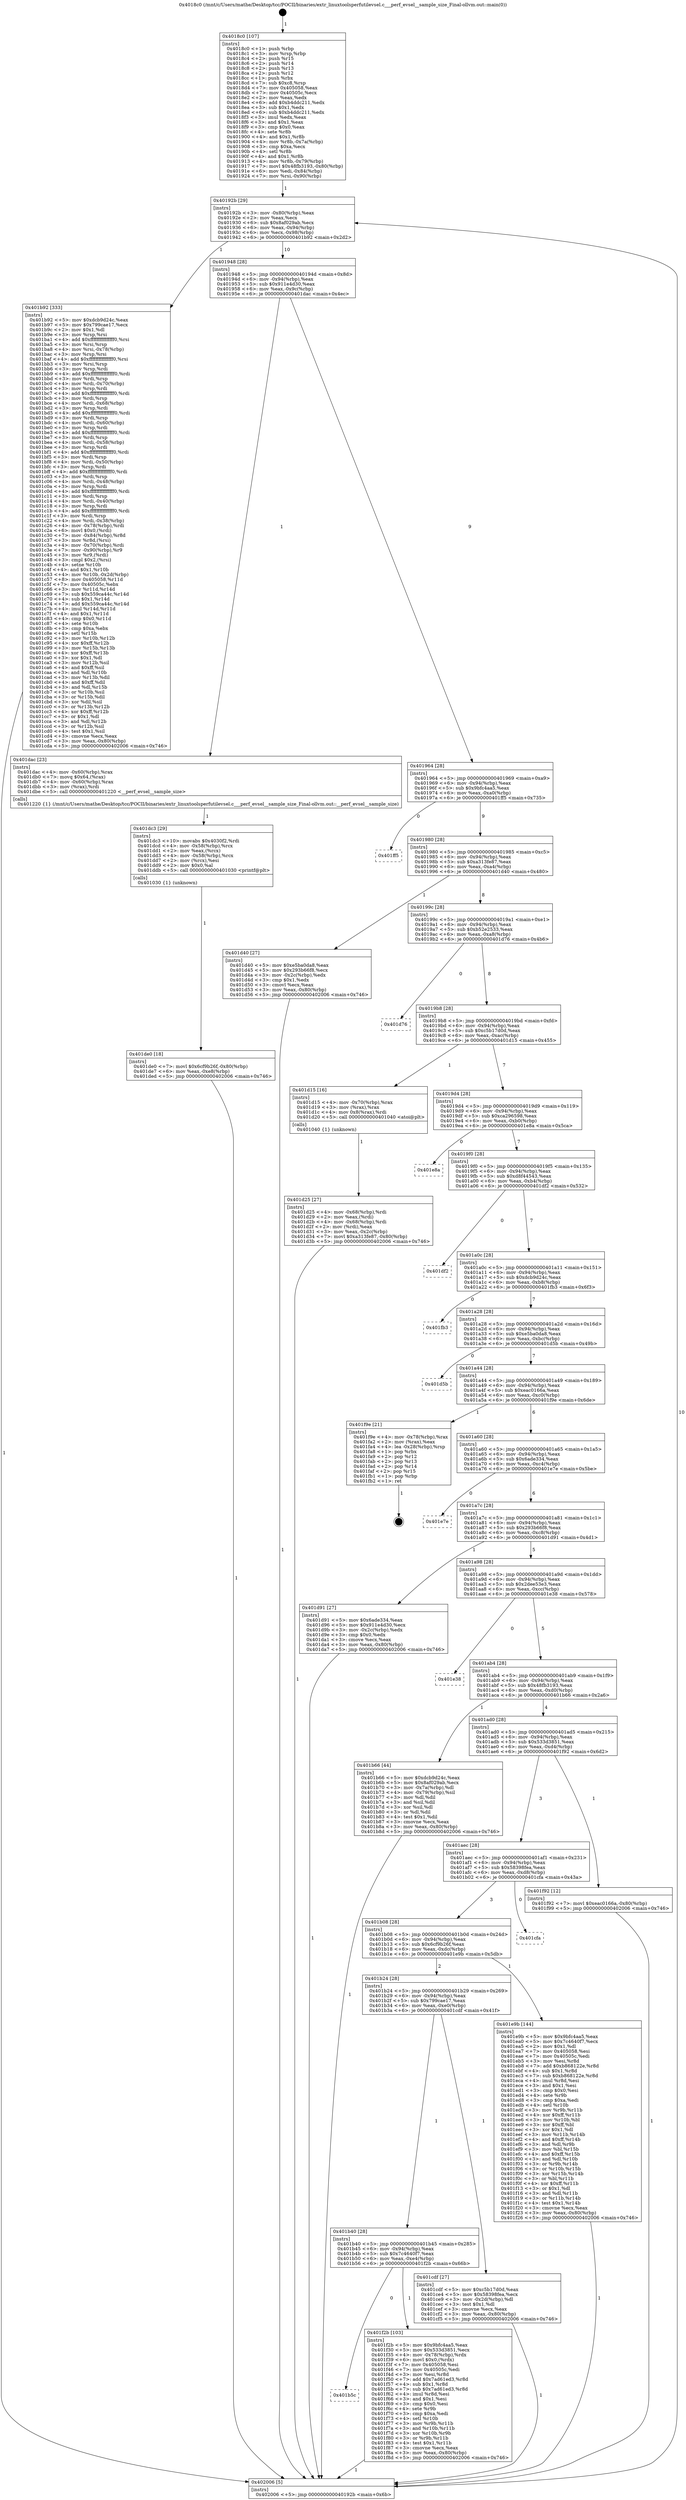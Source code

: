 digraph "0x4018c0" {
  label = "0x4018c0 (/mnt/c/Users/mathe/Desktop/tcc/POCII/binaries/extr_linuxtoolsperfutilevsel.c___perf_evsel__sample_size_Final-ollvm.out::main(0))"
  labelloc = "t"
  node[shape=record]

  Entry [label="",width=0.3,height=0.3,shape=circle,fillcolor=black,style=filled]
  "0x40192b" [label="{
     0x40192b [29]\l
     | [instrs]\l
     &nbsp;&nbsp;0x40192b \<+3\>: mov -0x80(%rbp),%eax\l
     &nbsp;&nbsp;0x40192e \<+2\>: mov %eax,%ecx\l
     &nbsp;&nbsp;0x401930 \<+6\>: sub $0x8af029ab,%ecx\l
     &nbsp;&nbsp;0x401936 \<+6\>: mov %eax,-0x94(%rbp)\l
     &nbsp;&nbsp;0x40193c \<+6\>: mov %ecx,-0x98(%rbp)\l
     &nbsp;&nbsp;0x401942 \<+6\>: je 0000000000401b92 \<main+0x2d2\>\l
  }"]
  "0x401b92" [label="{
     0x401b92 [333]\l
     | [instrs]\l
     &nbsp;&nbsp;0x401b92 \<+5\>: mov $0xdcb9d24c,%eax\l
     &nbsp;&nbsp;0x401b97 \<+5\>: mov $0x799cae17,%ecx\l
     &nbsp;&nbsp;0x401b9c \<+2\>: mov $0x1,%dl\l
     &nbsp;&nbsp;0x401b9e \<+3\>: mov %rsp,%rsi\l
     &nbsp;&nbsp;0x401ba1 \<+4\>: add $0xfffffffffffffff0,%rsi\l
     &nbsp;&nbsp;0x401ba5 \<+3\>: mov %rsi,%rsp\l
     &nbsp;&nbsp;0x401ba8 \<+4\>: mov %rsi,-0x78(%rbp)\l
     &nbsp;&nbsp;0x401bac \<+3\>: mov %rsp,%rsi\l
     &nbsp;&nbsp;0x401baf \<+4\>: add $0xfffffffffffffff0,%rsi\l
     &nbsp;&nbsp;0x401bb3 \<+3\>: mov %rsi,%rsp\l
     &nbsp;&nbsp;0x401bb6 \<+3\>: mov %rsp,%rdi\l
     &nbsp;&nbsp;0x401bb9 \<+4\>: add $0xfffffffffffffff0,%rdi\l
     &nbsp;&nbsp;0x401bbd \<+3\>: mov %rdi,%rsp\l
     &nbsp;&nbsp;0x401bc0 \<+4\>: mov %rdi,-0x70(%rbp)\l
     &nbsp;&nbsp;0x401bc4 \<+3\>: mov %rsp,%rdi\l
     &nbsp;&nbsp;0x401bc7 \<+4\>: add $0xfffffffffffffff0,%rdi\l
     &nbsp;&nbsp;0x401bcb \<+3\>: mov %rdi,%rsp\l
     &nbsp;&nbsp;0x401bce \<+4\>: mov %rdi,-0x68(%rbp)\l
     &nbsp;&nbsp;0x401bd2 \<+3\>: mov %rsp,%rdi\l
     &nbsp;&nbsp;0x401bd5 \<+4\>: add $0xfffffffffffffff0,%rdi\l
     &nbsp;&nbsp;0x401bd9 \<+3\>: mov %rdi,%rsp\l
     &nbsp;&nbsp;0x401bdc \<+4\>: mov %rdi,-0x60(%rbp)\l
     &nbsp;&nbsp;0x401be0 \<+3\>: mov %rsp,%rdi\l
     &nbsp;&nbsp;0x401be3 \<+4\>: add $0xfffffffffffffff0,%rdi\l
     &nbsp;&nbsp;0x401be7 \<+3\>: mov %rdi,%rsp\l
     &nbsp;&nbsp;0x401bea \<+4\>: mov %rdi,-0x58(%rbp)\l
     &nbsp;&nbsp;0x401bee \<+3\>: mov %rsp,%rdi\l
     &nbsp;&nbsp;0x401bf1 \<+4\>: add $0xfffffffffffffff0,%rdi\l
     &nbsp;&nbsp;0x401bf5 \<+3\>: mov %rdi,%rsp\l
     &nbsp;&nbsp;0x401bf8 \<+4\>: mov %rdi,-0x50(%rbp)\l
     &nbsp;&nbsp;0x401bfc \<+3\>: mov %rsp,%rdi\l
     &nbsp;&nbsp;0x401bff \<+4\>: add $0xfffffffffffffff0,%rdi\l
     &nbsp;&nbsp;0x401c03 \<+3\>: mov %rdi,%rsp\l
     &nbsp;&nbsp;0x401c06 \<+4\>: mov %rdi,-0x48(%rbp)\l
     &nbsp;&nbsp;0x401c0a \<+3\>: mov %rsp,%rdi\l
     &nbsp;&nbsp;0x401c0d \<+4\>: add $0xfffffffffffffff0,%rdi\l
     &nbsp;&nbsp;0x401c11 \<+3\>: mov %rdi,%rsp\l
     &nbsp;&nbsp;0x401c14 \<+4\>: mov %rdi,-0x40(%rbp)\l
     &nbsp;&nbsp;0x401c18 \<+3\>: mov %rsp,%rdi\l
     &nbsp;&nbsp;0x401c1b \<+4\>: add $0xfffffffffffffff0,%rdi\l
     &nbsp;&nbsp;0x401c1f \<+3\>: mov %rdi,%rsp\l
     &nbsp;&nbsp;0x401c22 \<+4\>: mov %rdi,-0x38(%rbp)\l
     &nbsp;&nbsp;0x401c26 \<+4\>: mov -0x78(%rbp),%rdi\l
     &nbsp;&nbsp;0x401c2a \<+6\>: movl $0x0,(%rdi)\l
     &nbsp;&nbsp;0x401c30 \<+7\>: mov -0x84(%rbp),%r8d\l
     &nbsp;&nbsp;0x401c37 \<+3\>: mov %r8d,(%rsi)\l
     &nbsp;&nbsp;0x401c3a \<+4\>: mov -0x70(%rbp),%rdi\l
     &nbsp;&nbsp;0x401c3e \<+7\>: mov -0x90(%rbp),%r9\l
     &nbsp;&nbsp;0x401c45 \<+3\>: mov %r9,(%rdi)\l
     &nbsp;&nbsp;0x401c48 \<+3\>: cmpl $0x2,(%rsi)\l
     &nbsp;&nbsp;0x401c4b \<+4\>: setne %r10b\l
     &nbsp;&nbsp;0x401c4f \<+4\>: and $0x1,%r10b\l
     &nbsp;&nbsp;0x401c53 \<+4\>: mov %r10b,-0x2d(%rbp)\l
     &nbsp;&nbsp;0x401c57 \<+8\>: mov 0x405058,%r11d\l
     &nbsp;&nbsp;0x401c5f \<+7\>: mov 0x40505c,%ebx\l
     &nbsp;&nbsp;0x401c66 \<+3\>: mov %r11d,%r14d\l
     &nbsp;&nbsp;0x401c69 \<+7\>: sub $0x559ca44c,%r14d\l
     &nbsp;&nbsp;0x401c70 \<+4\>: sub $0x1,%r14d\l
     &nbsp;&nbsp;0x401c74 \<+7\>: add $0x559ca44c,%r14d\l
     &nbsp;&nbsp;0x401c7b \<+4\>: imul %r14d,%r11d\l
     &nbsp;&nbsp;0x401c7f \<+4\>: and $0x1,%r11d\l
     &nbsp;&nbsp;0x401c83 \<+4\>: cmp $0x0,%r11d\l
     &nbsp;&nbsp;0x401c87 \<+4\>: sete %r10b\l
     &nbsp;&nbsp;0x401c8b \<+3\>: cmp $0xa,%ebx\l
     &nbsp;&nbsp;0x401c8e \<+4\>: setl %r15b\l
     &nbsp;&nbsp;0x401c92 \<+3\>: mov %r10b,%r12b\l
     &nbsp;&nbsp;0x401c95 \<+4\>: xor $0xff,%r12b\l
     &nbsp;&nbsp;0x401c99 \<+3\>: mov %r15b,%r13b\l
     &nbsp;&nbsp;0x401c9c \<+4\>: xor $0xff,%r13b\l
     &nbsp;&nbsp;0x401ca0 \<+3\>: xor $0x1,%dl\l
     &nbsp;&nbsp;0x401ca3 \<+3\>: mov %r12b,%sil\l
     &nbsp;&nbsp;0x401ca6 \<+4\>: and $0xff,%sil\l
     &nbsp;&nbsp;0x401caa \<+3\>: and %dl,%r10b\l
     &nbsp;&nbsp;0x401cad \<+3\>: mov %r13b,%dil\l
     &nbsp;&nbsp;0x401cb0 \<+4\>: and $0xff,%dil\l
     &nbsp;&nbsp;0x401cb4 \<+3\>: and %dl,%r15b\l
     &nbsp;&nbsp;0x401cb7 \<+3\>: or %r10b,%sil\l
     &nbsp;&nbsp;0x401cba \<+3\>: or %r15b,%dil\l
     &nbsp;&nbsp;0x401cbd \<+3\>: xor %dil,%sil\l
     &nbsp;&nbsp;0x401cc0 \<+3\>: or %r13b,%r12b\l
     &nbsp;&nbsp;0x401cc3 \<+4\>: xor $0xff,%r12b\l
     &nbsp;&nbsp;0x401cc7 \<+3\>: or $0x1,%dl\l
     &nbsp;&nbsp;0x401cca \<+3\>: and %dl,%r12b\l
     &nbsp;&nbsp;0x401ccd \<+3\>: or %r12b,%sil\l
     &nbsp;&nbsp;0x401cd0 \<+4\>: test $0x1,%sil\l
     &nbsp;&nbsp;0x401cd4 \<+3\>: cmovne %ecx,%eax\l
     &nbsp;&nbsp;0x401cd7 \<+3\>: mov %eax,-0x80(%rbp)\l
     &nbsp;&nbsp;0x401cda \<+5\>: jmp 0000000000402006 \<main+0x746\>\l
  }"]
  "0x401948" [label="{
     0x401948 [28]\l
     | [instrs]\l
     &nbsp;&nbsp;0x401948 \<+5\>: jmp 000000000040194d \<main+0x8d\>\l
     &nbsp;&nbsp;0x40194d \<+6\>: mov -0x94(%rbp),%eax\l
     &nbsp;&nbsp;0x401953 \<+5\>: sub $0x911e4d30,%eax\l
     &nbsp;&nbsp;0x401958 \<+6\>: mov %eax,-0x9c(%rbp)\l
     &nbsp;&nbsp;0x40195e \<+6\>: je 0000000000401dac \<main+0x4ec\>\l
  }"]
  Exit [label="",width=0.3,height=0.3,shape=circle,fillcolor=black,style=filled,peripheries=2]
  "0x401dac" [label="{
     0x401dac [23]\l
     | [instrs]\l
     &nbsp;&nbsp;0x401dac \<+4\>: mov -0x60(%rbp),%rax\l
     &nbsp;&nbsp;0x401db0 \<+7\>: movq $0x64,(%rax)\l
     &nbsp;&nbsp;0x401db7 \<+4\>: mov -0x60(%rbp),%rax\l
     &nbsp;&nbsp;0x401dbb \<+3\>: mov (%rax),%rdi\l
     &nbsp;&nbsp;0x401dbe \<+5\>: call 0000000000401220 \<__perf_evsel__sample_size\>\l
     | [calls]\l
     &nbsp;&nbsp;0x401220 \{1\} (/mnt/c/Users/mathe/Desktop/tcc/POCII/binaries/extr_linuxtoolsperfutilevsel.c___perf_evsel__sample_size_Final-ollvm.out::__perf_evsel__sample_size)\l
  }"]
  "0x401964" [label="{
     0x401964 [28]\l
     | [instrs]\l
     &nbsp;&nbsp;0x401964 \<+5\>: jmp 0000000000401969 \<main+0xa9\>\l
     &nbsp;&nbsp;0x401969 \<+6\>: mov -0x94(%rbp),%eax\l
     &nbsp;&nbsp;0x40196f \<+5\>: sub $0x9bfc4aa5,%eax\l
     &nbsp;&nbsp;0x401974 \<+6\>: mov %eax,-0xa0(%rbp)\l
     &nbsp;&nbsp;0x40197a \<+6\>: je 0000000000401ff5 \<main+0x735\>\l
  }"]
  "0x401b5c" [label="{
     0x401b5c\l
  }", style=dashed]
  "0x401ff5" [label="{
     0x401ff5\l
  }", style=dashed]
  "0x401980" [label="{
     0x401980 [28]\l
     | [instrs]\l
     &nbsp;&nbsp;0x401980 \<+5\>: jmp 0000000000401985 \<main+0xc5\>\l
     &nbsp;&nbsp;0x401985 \<+6\>: mov -0x94(%rbp),%eax\l
     &nbsp;&nbsp;0x40198b \<+5\>: sub $0xa313fe87,%eax\l
     &nbsp;&nbsp;0x401990 \<+6\>: mov %eax,-0xa4(%rbp)\l
     &nbsp;&nbsp;0x401996 \<+6\>: je 0000000000401d40 \<main+0x480\>\l
  }"]
  "0x401f2b" [label="{
     0x401f2b [103]\l
     | [instrs]\l
     &nbsp;&nbsp;0x401f2b \<+5\>: mov $0x9bfc4aa5,%eax\l
     &nbsp;&nbsp;0x401f30 \<+5\>: mov $0x533d3851,%ecx\l
     &nbsp;&nbsp;0x401f35 \<+4\>: mov -0x78(%rbp),%rdx\l
     &nbsp;&nbsp;0x401f39 \<+6\>: movl $0x0,(%rdx)\l
     &nbsp;&nbsp;0x401f3f \<+7\>: mov 0x405058,%esi\l
     &nbsp;&nbsp;0x401f46 \<+7\>: mov 0x40505c,%edi\l
     &nbsp;&nbsp;0x401f4d \<+3\>: mov %esi,%r8d\l
     &nbsp;&nbsp;0x401f50 \<+7\>: add $0x7ad61ed3,%r8d\l
     &nbsp;&nbsp;0x401f57 \<+4\>: sub $0x1,%r8d\l
     &nbsp;&nbsp;0x401f5b \<+7\>: sub $0x7ad61ed3,%r8d\l
     &nbsp;&nbsp;0x401f62 \<+4\>: imul %r8d,%esi\l
     &nbsp;&nbsp;0x401f66 \<+3\>: and $0x1,%esi\l
     &nbsp;&nbsp;0x401f69 \<+3\>: cmp $0x0,%esi\l
     &nbsp;&nbsp;0x401f6c \<+4\>: sete %r9b\l
     &nbsp;&nbsp;0x401f70 \<+3\>: cmp $0xa,%edi\l
     &nbsp;&nbsp;0x401f73 \<+4\>: setl %r10b\l
     &nbsp;&nbsp;0x401f77 \<+3\>: mov %r9b,%r11b\l
     &nbsp;&nbsp;0x401f7a \<+3\>: and %r10b,%r11b\l
     &nbsp;&nbsp;0x401f7d \<+3\>: xor %r10b,%r9b\l
     &nbsp;&nbsp;0x401f80 \<+3\>: or %r9b,%r11b\l
     &nbsp;&nbsp;0x401f83 \<+4\>: test $0x1,%r11b\l
     &nbsp;&nbsp;0x401f87 \<+3\>: cmovne %ecx,%eax\l
     &nbsp;&nbsp;0x401f8a \<+3\>: mov %eax,-0x80(%rbp)\l
     &nbsp;&nbsp;0x401f8d \<+5\>: jmp 0000000000402006 \<main+0x746\>\l
  }"]
  "0x401d40" [label="{
     0x401d40 [27]\l
     | [instrs]\l
     &nbsp;&nbsp;0x401d40 \<+5\>: mov $0xe5ba0da8,%eax\l
     &nbsp;&nbsp;0x401d45 \<+5\>: mov $0x293b66f8,%ecx\l
     &nbsp;&nbsp;0x401d4a \<+3\>: mov -0x2c(%rbp),%edx\l
     &nbsp;&nbsp;0x401d4d \<+3\>: cmp $0x1,%edx\l
     &nbsp;&nbsp;0x401d50 \<+3\>: cmovl %ecx,%eax\l
     &nbsp;&nbsp;0x401d53 \<+3\>: mov %eax,-0x80(%rbp)\l
     &nbsp;&nbsp;0x401d56 \<+5\>: jmp 0000000000402006 \<main+0x746\>\l
  }"]
  "0x40199c" [label="{
     0x40199c [28]\l
     | [instrs]\l
     &nbsp;&nbsp;0x40199c \<+5\>: jmp 00000000004019a1 \<main+0xe1\>\l
     &nbsp;&nbsp;0x4019a1 \<+6\>: mov -0x94(%rbp),%eax\l
     &nbsp;&nbsp;0x4019a7 \<+5\>: sub $0xb52e2533,%eax\l
     &nbsp;&nbsp;0x4019ac \<+6\>: mov %eax,-0xa8(%rbp)\l
     &nbsp;&nbsp;0x4019b2 \<+6\>: je 0000000000401d76 \<main+0x4b6\>\l
  }"]
  "0x401de0" [label="{
     0x401de0 [18]\l
     | [instrs]\l
     &nbsp;&nbsp;0x401de0 \<+7\>: movl $0x6cf9b26f,-0x80(%rbp)\l
     &nbsp;&nbsp;0x401de7 \<+6\>: mov %eax,-0xe8(%rbp)\l
     &nbsp;&nbsp;0x401ded \<+5\>: jmp 0000000000402006 \<main+0x746\>\l
  }"]
  "0x401d76" [label="{
     0x401d76\l
  }", style=dashed]
  "0x4019b8" [label="{
     0x4019b8 [28]\l
     | [instrs]\l
     &nbsp;&nbsp;0x4019b8 \<+5\>: jmp 00000000004019bd \<main+0xfd\>\l
     &nbsp;&nbsp;0x4019bd \<+6\>: mov -0x94(%rbp),%eax\l
     &nbsp;&nbsp;0x4019c3 \<+5\>: sub $0xc5b17d0d,%eax\l
     &nbsp;&nbsp;0x4019c8 \<+6\>: mov %eax,-0xac(%rbp)\l
     &nbsp;&nbsp;0x4019ce \<+6\>: je 0000000000401d15 \<main+0x455\>\l
  }"]
  "0x401dc3" [label="{
     0x401dc3 [29]\l
     | [instrs]\l
     &nbsp;&nbsp;0x401dc3 \<+10\>: movabs $0x4030f2,%rdi\l
     &nbsp;&nbsp;0x401dcd \<+4\>: mov -0x58(%rbp),%rcx\l
     &nbsp;&nbsp;0x401dd1 \<+2\>: mov %eax,(%rcx)\l
     &nbsp;&nbsp;0x401dd3 \<+4\>: mov -0x58(%rbp),%rcx\l
     &nbsp;&nbsp;0x401dd7 \<+2\>: mov (%rcx),%esi\l
     &nbsp;&nbsp;0x401dd9 \<+2\>: mov $0x0,%al\l
     &nbsp;&nbsp;0x401ddb \<+5\>: call 0000000000401030 \<printf@plt\>\l
     | [calls]\l
     &nbsp;&nbsp;0x401030 \{1\} (unknown)\l
  }"]
  "0x401d15" [label="{
     0x401d15 [16]\l
     | [instrs]\l
     &nbsp;&nbsp;0x401d15 \<+4\>: mov -0x70(%rbp),%rax\l
     &nbsp;&nbsp;0x401d19 \<+3\>: mov (%rax),%rax\l
     &nbsp;&nbsp;0x401d1c \<+4\>: mov 0x8(%rax),%rdi\l
     &nbsp;&nbsp;0x401d20 \<+5\>: call 0000000000401040 \<atoi@plt\>\l
     | [calls]\l
     &nbsp;&nbsp;0x401040 \{1\} (unknown)\l
  }"]
  "0x4019d4" [label="{
     0x4019d4 [28]\l
     | [instrs]\l
     &nbsp;&nbsp;0x4019d4 \<+5\>: jmp 00000000004019d9 \<main+0x119\>\l
     &nbsp;&nbsp;0x4019d9 \<+6\>: mov -0x94(%rbp),%eax\l
     &nbsp;&nbsp;0x4019df \<+5\>: sub $0xca296598,%eax\l
     &nbsp;&nbsp;0x4019e4 \<+6\>: mov %eax,-0xb0(%rbp)\l
     &nbsp;&nbsp;0x4019ea \<+6\>: je 0000000000401e8a \<main+0x5ca\>\l
  }"]
  "0x401d25" [label="{
     0x401d25 [27]\l
     | [instrs]\l
     &nbsp;&nbsp;0x401d25 \<+4\>: mov -0x68(%rbp),%rdi\l
     &nbsp;&nbsp;0x401d29 \<+2\>: mov %eax,(%rdi)\l
     &nbsp;&nbsp;0x401d2b \<+4\>: mov -0x68(%rbp),%rdi\l
     &nbsp;&nbsp;0x401d2f \<+2\>: mov (%rdi),%eax\l
     &nbsp;&nbsp;0x401d31 \<+3\>: mov %eax,-0x2c(%rbp)\l
     &nbsp;&nbsp;0x401d34 \<+7\>: movl $0xa313fe87,-0x80(%rbp)\l
     &nbsp;&nbsp;0x401d3b \<+5\>: jmp 0000000000402006 \<main+0x746\>\l
  }"]
  "0x401e8a" [label="{
     0x401e8a\l
  }", style=dashed]
  "0x4019f0" [label="{
     0x4019f0 [28]\l
     | [instrs]\l
     &nbsp;&nbsp;0x4019f0 \<+5\>: jmp 00000000004019f5 \<main+0x135\>\l
     &nbsp;&nbsp;0x4019f5 \<+6\>: mov -0x94(%rbp),%eax\l
     &nbsp;&nbsp;0x4019fb \<+5\>: sub $0xd8f44543,%eax\l
     &nbsp;&nbsp;0x401a00 \<+6\>: mov %eax,-0xb4(%rbp)\l
     &nbsp;&nbsp;0x401a06 \<+6\>: je 0000000000401df2 \<main+0x532\>\l
  }"]
  "0x401b40" [label="{
     0x401b40 [28]\l
     | [instrs]\l
     &nbsp;&nbsp;0x401b40 \<+5\>: jmp 0000000000401b45 \<main+0x285\>\l
     &nbsp;&nbsp;0x401b45 \<+6\>: mov -0x94(%rbp),%eax\l
     &nbsp;&nbsp;0x401b4b \<+5\>: sub $0x7c4640f7,%eax\l
     &nbsp;&nbsp;0x401b50 \<+6\>: mov %eax,-0xe4(%rbp)\l
     &nbsp;&nbsp;0x401b56 \<+6\>: je 0000000000401f2b \<main+0x66b\>\l
  }"]
  "0x401df2" [label="{
     0x401df2\l
  }", style=dashed]
  "0x401a0c" [label="{
     0x401a0c [28]\l
     | [instrs]\l
     &nbsp;&nbsp;0x401a0c \<+5\>: jmp 0000000000401a11 \<main+0x151\>\l
     &nbsp;&nbsp;0x401a11 \<+6\>: mov -0x94(%rbp),%eax\l
     &nbsp;&nbsp;0x401a17 \<+5\>: sub $0xdcb9d24c,%eax\l
     &nbsp;&nbsp;0x401a1c \<+6\>: mov %eax,-0xb8(%rbp)\l
     &nbsp;&nbsp;0x401a22 \<+6\>: je 0000000000401fb3 \<main+0x6f3\>\l
  }"]
  "0x401cdf" [label="{
     0x401cdf [27]\l
     | [instrs]\l
     &nbsp;&nbsp;0x401cdf \<+5\>: mov $0xc5b17d0d,%eax\l
     &nbsp;&nbsp;0x401ce4 \<+5\>: mov $0x58398fea,%ecx\l
     &nbsp;&nbsp;0x401ce9 \<+3\>: mov -0x2d(%rbp),%dl\l
     &nbsp;&nbsp;0x401cec \<+3\>: test $0x1,%dl\l
     &nbsp;&nbsp;0x401cef \<+3\>: cmovne %ecx,%eax\l
     &nbsp;&nbsp;0x401cf2 \<+3\>: mov %eax,-0x80(%rbp)\l
     &nbsp;&nbsp;0x401cf5 \<+5\>: jmp 0000000000402006 \<main+0x746\>\l
  }"]
  "0x401fb3" [label="{
     0x401fb3\l
  }", style=dashed]
  "0x401a28" [label="{
     0x401a28 [28]\l
     | [instrs]\l
     &nbsp;&nbsp;0x401a28 \<+5\>: jmp 0000000000401a2d \<main+0x16d\>\l
     &nbsp;&nbsp;0x401a2d \<+6\>: mov -0x94(%rbp),%eax\l
     &nbsp;&nbsp;0x401a33 \<+5\>: sub $0xe5ba0da8,%eax\l
     &nbsp;&nbsp;0x401a38 \<+6\>: mov %eax,-0xbc(%rbp)\l
     &nbsp;&nbsp;0x401a3e \<+6\>: je 0000000000401d5b \<main+0x49b\>\l
  }"]
  "0x401b24" [label="{
     0x401b24 [28]\l
     | [instrs]\l
     &nbsp;&nbsp;0x401b24 \<+5\>: jmp 0000000000401b29 \<main+0x269\>\l
     &nbsp;&nbsp;0x401b29 \<+6\>: mov -0x94(%rbp),%eax\l
     &nbsp;&nbsp;0x401b2f \<+5\>: sub $0x799cae17,%eax\l
     &nbsp;&nbsp;0x401b34 \<+6\>: mov %eax,-0xe0(%rbp)\l
     &nbsp;&nbsp;0x401b3a \<+6\>: je 0000000000401cdf \<main+0x41f\>\l
  }"]
  "0x401d5b" [label="{
     0x401d5b\l
  }", style=dashed]
  "0x401a44" [label="{
     0x401a44 [28]\l
     | [instrs]\l
     &nbsp;&nbsp;0x401a44 \<+5\>: jmp 0000000000401a49 \<main+0x189\>\l
     &nbsp;&nbsp;0x401a49 \<+6\>: mov -0x94(%rbp),%eax\l
     &nbsp;&nbsp;0x401a4f \<+5\>: sub $0xeac0166a,%eax\l
     &nbsp;&nbsp;0x401a54 \<+6\>: mov %eax,-0xc0(%rbp)\l
     &nbsp;&nbsp;0x401a5a \<+6\>: je 0000000000401f9e \<main+0x6de\>\l
  }"]
  "0x401e9b" [label="{
     0x401e9b [144]\l
     | [instrs]\l
     &nbsp;&nbsp;0x401e9b \<+5\>: mov $0x9bfc4aa5,%eax\l
     &nbsp;&nbsp;0x401ea0 \<+5\>: mov $0x7c4640f7,%ecx\l
     &nbsp;&nbsp;0x401ea5 \<+2\>: mov $0x1,%dl\l
     &nbsp;&nbsp;0x401ea7 \<+7\>: mov 0x405058,%esi\l
     &nbsp;&nbsp;0x401eae \<+7\>: mov 0x40505c,%edi\l
     &nbsp;&nbsp;0x401eb5 \<+3\>: mov %esi,%r8d\l
     &nbsp;&nbsp;0x401eb8 \<+7\>: add $0xb868122e,%r8d\l
     &nbsp;&nbsp;0x401ebf \<+4\>: sub $0x1,%r8d\l
     &nbsp;&nbsp;0x401ec3 \<+7\>: sub $0xb868122e,%r8d\l
     &nbsp;&nbsp;0x401eca \<+4\>: imul %r8d,%esi\l
     &nbsp;&nbsp;0x401ece \<+3\>: and $0x1,%esi\l
     &nbsp;&nbsp;0x401ed1 \<+3\>: cmp $0x0,%esi\l
     &nbsp;&nbsp;0x401ed4 \<+4\>: sete %r9b\l
     &nbsp;&nbsp;0x401ed8 \<+3\>: cmp $0xa,%edi\l
     &nbsp;&nbsp;0x401edb \<+4\>: setl %r10b\l
     &nbsp;&nbsp;0x401edf \<+3\>: mov %r9b,%r11b\l
     &nbsp;&nbsp;0x401ee2 \<+4\>: xor $0xff,%r11b\l
     &nbsp;&nbsp;0x401ee6 \<+3\>: mov %r10b,%bl\l
     &nbsp;&nbsp;0x401ee9 \<+3\>: xor $0xff,%bl\l
     &nbsp;&nbsp;0x401eec \<+3\>: xor $0x1,%dl\l
     &nbsp;&nbsp;0x401eef \<+3\>: mov %r11b,%r14b\l
     &nbsp;&nbsp;0x401ef2 \<+4\>: and $0xff,%r14b\l
     &nbsp;&nbsp;0x401ef6 \<+3\>: and %dl,%r9b\l
     &nbsp;&nbsp;0x401ef9 \<+3\>: mov %bl,%r15b\l
     &nbsp;&nbsp;0x401efc \<+4\>: and $0xff,%r15b\l
     &nbsp;&nbsp;0x401f00 \<+3\>: and %dl,%r10b\l
     &nbsp;&nbsp;0x401f03 \<+3\>: or %r9b,%r14b\l
     &nbsp;&nbsp;0x401f06 \<+3\>: or %r10b,%r15b\l
     &nbsp;&nbsp;0x401f09 \<+3\>: xor %r15b,%r14b\l
     &nbsp;&nbsp;0x401f0c \<+3\>: or %bl,%r11b\l
     &nbsp;&nbsp;0x401f0f \<+4\>: xor $0xff,%r11b\l
     &nbsp;&nbsp;0x401f13 \<+3\>: or $0x1,%dl\l
     &nbsp;&nbsp;0x401f16 \<+3\>: and %dl,%r11b\l
     &nbsp;&nbsp;0x401f19 \<+3\>: or %r11b,%r14b\l
     &nbsp;&nbsp;0x401f1c \<+4\>: test $0x1,%r14b\l
     &nbsp;&nbsp;0x401f20 \<+3\>: cmovne %ecx,%eax\l
     &nbsp;&nbsp;0x401f23 \<+3\>: mov %eax,-0x80(%rbp)\l
     &nbsp;&nbsp;0x401f26 \<+5\>: jmp 0000000000402006 \<main+0x746\>\l
  }"]
  "0x401f9e" [label="{
     0x401f9e [21]\l
     | [instrs]\l
     &nbsp;&nbsp;0x401f9e \<+4\>: mov -0x78(%rbp),%rax\l
     &nbsp;&nbsp;0x401fa2 \<+2\>: mov (%rax),%eax\l
     &nbsp;&nbsp;0x401fa4 \<+4\>: lea -0x28(%rbp),%rsp\l
     &nbsp;&nbsp;0x401fa8 \<+1\>: pop %rbx\l
     &nbsp;&nbsp;0x401fa9 \<+2\>: pop %r12\l
     &nbsp;&nbsp;0x401fab \<+2\>: pop %r13\l
     &nbsp;&nbsp;0x401fad \<+2\>: pop %r14\l
     &nbsp;&nbsp;0x401faf \<+2\>: pop %r15\l
     &nbsp;&nbsp;0x401fb1 \<+1\>: pop %rbp\l
     &nbsp;&nbsp;0x401fb2 \<+1\>: ret\l
  }"]
  "0x401a60" [label="{
     0x401a60 [28]\l
     | [instrs]\l
     &nbsp;&nbsp;0x401a60 \<+5\>: jmp 0000000000401a65 \<main+0x1a5\>\l
     &nbsp;&nbsp;0x401a65 \<+6\>: mov -0x94(%rbp),%eax\l
     &nbsp;&nbsp;0x401a6b \<+5\>: sub $0x6ade334,%eax\l
     &nbsp;&nbsp;0x401a70 \<+6\>: mov %eax,-0xc4(%rbp)\l
     &nbsp;&nbsp;0x401a76 \<+6\>: je 0000000000401e7e \<main+0x5be\>\l
  }"]
  "0x401b08" [label="{
     0x401b08 [28]\l
     | [instrs]\l
     &nbsp;&nbsp;0x401b08 \<+5\>: jmp 0000000000401b0d \<main+0x24d\>\l
     &nbsp;&nbsp;0x401b0d \<+6\>: mov -0x94(%rbp),%eax\l
     &nbsp;&nbsp;0x401b13 \<+5\>: sub $0x6cf9b26f,%eax\l
     &nbsp;&nbsp;0x401b18 \<+6\>: mov %eax,-0xdc(%rbp)\l
     &nbsp;&nbsp;0x401b1e \<+6\>: je 0000000000401e9b \<main+0x5db\>\l
  }"]
  "0x401e7e" [label="{
     0x401e7e\l
  }", style=dashed]
  "0x401a7c" [label="{
     0x401a7c [28]\l
     | [instrs]\l
     &nbsp;&nbsp;0x401a7c \<+5\>: jmp 0000000000401a81 \<main+0x1c1\>\l
     &nbsp;&nbsp;0x401a81 \<+6\>: mov -0x94(%rbp),%eax\l
     &nbsp;&nbsp;0x401a87 \<+5\>: sub $0x293b66f8,%eax\l
     &nbsp;&nbsp;0x401a8c \<+6\>: mov %eax,-0xc8(%rbp)\l
     &nbsp;&nbsp;0x401a92 \<+6\>: je 0000000000401d91 \<main+0x4d1\>\l
  }"]
  "0x401cfa" [label="{
     0x401cfa\l
  }", style=dashed]
  "0x401d91" [label="{
     0x401d91 [27]\l
     | [instrs]\l
     &nbsp;&nbsp;0x401d91 \<+5\>: mov $0x6ade334,%eax\l
     &nbsp;&nbsp;0x401d96 \<+5\>: mov $0x911e4d30,%ecx\l
     &nbsp;&nbsp;0x401d9b \<+3\>: mov -0x2c(%rbp),%edx\l
     &nbsp;&nbsp;0x401d9e \<+3\>: cmp $0x0,%edx\l
     &nbsp;&nbsp;0x401da1 \<+3\>: cmove %ecx,%eax\l
     &nbsp;&nbsp;0x401da4 \<+3\>: mov %eax,-0x80(%rbp)\l
     &nbsp;&nbsp;0x401da7 \<+5\>: jmp 0000000000402006 \<main+0x746\>\l
  }"]
  "0x401a98" [label="{
     0x401a98 [28]\l
     | [instrs]\l
     &nbsp;&nbsp;0x401a98 \<+5\>: jmp 0000000000401a9d \<main+0x1dd\>\l
     &nbsp;&nbsp;0x401a9d \<+6\>: mov -0x94(%rbp),%eax\l
     &nbsp;&nbsp;0x401aa3 \<+5\>: sub $0x2dee53e3,%eax\l
     &nbsp;&nbsp;0x401aa8 \<+6\>: mov %eax,-0xcc(%rbp)\l
     &nbsp;&nbsp;0x401aae \<+6\>: je 0000000000401e38 \<main+0x578\>\l
  }"]
  "0x401aec" [label="{
     0x401aec [28]\l
     | [instrs]\l
     &nbsp;&nbsp;0x401aec \<+5\>: jmp 0000000000401af1 \<main+0x231\>\l
     &nbsp;&nbsp;0x401af1 \<+6\>: mov -0x94(%rbp),%eax\l
     &nbsp;&nbsp;0x401af7 \<+5\>: sub $0x58398fea,%eax\l
     &nbsp;&nbsp;0x401afc \<+6\>: mov %eax,-0xd8(%rbp)\l
     &nbsp;&nbsp;0x401b02 \<+6\>: je 0000000000401cfa \<main+0x43a\>\l
  }"]
  "0x401e38" [label="{
     0x401e38\l
  }", style=dashed]
  "0x401ab4" [label="{
     0x401ab4 [28]\l
     | [instrs]\l
     &nbsp;&nbsp;0x401ab4 \<+5\>: jmp 0000000000401ab9 \<main+0x1f9\>\l
     &nbsp;&nbsp;0x401ab9 \<+6\>: mov -0x94(%rbp),%eax\l
     &nbsp;&nbsp;0x401abf \<+5\>: sub $0x48fb3193,%eax\l
     &nbsp;&nbsp;0x401ac4 \<+6\>: mov %eax,-0xd0(%rbp)\l
     &nbsp;&nbsp;0x401aca \<+6\>: je 0000000000401b66 \<main+0x2a6\>\l
  }"]
  "0x401f92" [label="{
     0x401f92 [12]\l
     | [instrs]\l
     &nbsp;&nbsp;0x401f92 \<+7\>: movl $0xeac0166a,-0x80(%rbp)\l
     &nbsp;&nbsp;0x401f99 \<+5\>: jmp 0000000000402006 \<main+0x746\>\l
  }"]
  "0x401b66" [label="{
     0x401b66 [44]\l
     | [instrs]\l
     &nbsp;&nbsp;0x401b66 \<+5\>: mov $0xdcb9d24c,%eax\l
     &nbsp;&nbsp;0x401b6b \<+5\>: mov $0x8af029ab,%ecx\l
     &nbsp;&nbsp;0x401b70 \<+3\>: mov -0x7a(%rbp),%dl\l
     &nbsp;&nbsp;0x401b73 \<+4\>: mov -0x79(%rbp),%sil\l
     &nbsp;&nbsp;0x401b77 \<+3\>: mov %dl,%dil\l
     &nbsp;&nbsp;0x401b7a \<+3\>: and %sil,%dil\l
     &nbsp;&nbsp;0x401b7d \<+3\>: xor %sil,%dl\l
     &nbsp;&nbsp;0x401b80 \<+3\>: or %dl,%dil\l
     &nbsp;&nbsp;0x401b83 \<+4\>: test $0x1,%dil\l
     &nbsp;&nbsp;0x401b87 \<+3\>: cmovne %ecx,%eax\l
     &nbsp;&nbsp;0x401b8a \<+3\>: mov %eax,-0x80(%rbp)\l
     &nbsp;&nbsp;0x401b8d \<+5\>: jmp 0000000000402006 \<main+0x746\>\l
  }"]
  "0x401ad0" [label="{
     0x401ad0 [28]\l
     | [instrs]\l
     &nbsp;&nbsp;0x401ad0 \<+5\>: jmp 0000000000401ad5 \<main+0x215\>\l
     &nbsp;&nbsp;0x401ad5 \<+6\>: mov -0x94(%rbp),%eax\l
     &nbsp;&nbsp;0x401adb \<+5\>: sub $0x533d3851,%eax\l
     &nbsp;&nbsp;0x401ae0 \<+6\>: mov %eax,-0xd4(%rbp)\l
     &nbsp;&nbsp;0x401ae6 \<+6\>: je 0000000000401f92 \<main+0x6d2\>\l
  }"]
  "0x402006" [label="{
     0x402006 [5]\l
     | [instrs]\l
     &nbsp;&nbsp;0x402006 \<+5\>: jmp 000000000040192b \<main+0x6b\>\l
  }"]
  "0x4018c0" [label="{
     0x4018c0 [107]\l
     | [instrs]\l
     &nbsp;&nbsp;0x4018c0 \<+1\>: push %rbp\l
     &nbsp;&nbsp;0x4018c1 \<+3\>: mov %rsp,%rbp\l
     &nbsp;&nbsp;0x4018c4 \<+2\>: push %r15\l
     &nbsp;&nbsp;0x4018c6 \<+2\>: push %r14\l
     &nbsp;&nbsp;0x4018c8 \<+2\>: push %r13\l
     &nbsp;&nbsp;0x4018ca \<+2\>: push %r12\l
     &nbsp;&nbsp;0x4018cc \<+1\>: push %rbx\l
     &nbsp;&nbsp;0x4018cd \<+7\>: sub $0xc8,%rsp\l
     &nbsp;&nbsp;0x4018d4 \<+7\>: mov 0x405058,%eax\l
     &nbsp;&nbsp;0x4018db \<+7\>: mov 0x40505c,%ecx\l
     &nbsp;&nbsp;0x4018e2 \<+2\>: mov %eax,%edx\l
     &nbsp;&nbsp;0x4018e4 \<+6\>: add $0xb4ddc211,%edx\l
     &nbsp;&nbsp;0x4018ea \<+3\>: sub $0x1,%edx\l
     &nbsp;&nbsp;0x4018ed \<+6\>: sub $0xb4ddc211,%edx\l
     &nbsp;&nbsp;0x4018f3 \<+3\>: imul %edx,%eax\l
     &nbsp;&nbsp;0x4018f6 \<+3\>: and $0x1,%eax\l
     &nbsp;&nbsp;0x4018f9 \<+3\>: cmp $0x0,%eax\l
     &nbsp;&nbsp;0x4018fc \<+4\>: sete %r8b\l
     &nbsp;&nbsp;0x401900 \<+4\>: and $0x1,%r8b\l
     &nbsp;&nbsp;0x401904 \<+4\>: mov %r8b,-0x7a(%rbp)\l
     &nbsp;&nbsp;0x401908 \<+3\>: cmp $0xa,%ecx\l
     &nbsp;&nbsp;0x40190b \<+4\>: setl %r8b\l
     &nbsp;&nbsp;0x40190f \<+4\>: and $0x1,%r8b\l
     &nbsp;&nbsp;0x401913 \<+4\>: mov %r8b,-0x79(%rbp)\l
     &nbsp;&nbsp;0x401917 \<+7\>: movl $0x48fb3193,-0x80(%rbp)\l
     &nbsp;&nbsp;0x40191e \<+6\>: mov %edi,-0x84(%rbp)\l
     &nbsp;&nbsp;0x401924 \<+7\>: mov %rsi,-0x90(%rbp)\l
  }"]
  Entry -> "0x4018c0" [label=" 1"]
  "0x40192b" -> "0x401b92" [label=" 1"]
  "0x40192b" -> "0x401948" [label=" 10"]
  "0x401f9e" -> Exit [label=" 1"]
  "0x401948" -> "0x401dac" [label=" 1"]
  "0x401948" -> "0x401964" [label=" 9"]
  "0x401f92" -> "0x402006" [label=" 1"]
  "0x401964" -> "0x401ff5" [label=" 0"]
  "0x401964" -> "0x401980" [label=" 9"]
  "0x401f2b" -> "0x402006" [label=" 1"]
  "0x401980" -> "0x401d40" [label=" 1"]
  "0x401980" -> "0x40199c" [label=" 8"]
  "0x401b40" -> "0x401b5c" [label=" 0"]
  "0x40199c" -> "0x401d76" [label=" 0"]
  "0x40199c" -> "0x4019b8" [label=" 8"]
  "0x401b40" -> "0x401f2b" [label=" 1"]
  "0x4019b8" -> "0x401d15" [label=" 1"]
  "0x4019b8" -> "0x4019d4" [label=" 7"]
  "0x401e9b" -> "0x402006" [label=" 1"]
  "0x4019d4" -> "0x401e8a" [label=" 0"]
  "0x4019d4" -> "0x4019f0" [label=" 7"]
  "0x401de0" -> "0x402006" [label=" 1"]
  "0x4019f0" -> "0x401df2" [label=" 0"]
  "0x4019f0" -> "0x401a0c" [label=" 7"]
  "0x401dc3" -> "0x401de0" [label=" 1"]
  "0x401a0c" -> "0x401fb3" [label=" 0"]
  "0x401a0c" -> "0x401a28" [label=" 7"]
  "0x401dac" -> "0x401dc3" [label=" 1"]
  "0x401a28" -> "0x401d5b" [label=" 0"]
  "0x401a28" -> "0x401a44" [label=" 7"]
  "0x401d40" -> "0x402006" [label=" 1"]
  "0x401a44" -> "0x401f9e" [label=" 1"]
  "0x401a44" -> "0x401a60" [label=" 6"]
  "0x401d25" -> "0x402006" [label=" 1"]
  "0x401a60" -> "0x401e7e" [label=" 0"]
  "0x401a60" -> "0x401a7c" [label=" 6"]
  "0x401cdf" -> "0x402006" [label=" 1"]
  "0x401a7c" -> "0x401d91" [label=" 1"]
  "0x401a7c" -> "0x401a98" [label=" 5"]
  "0x401b24" -> "0x401b40" [label=" 1"]
  "0x401a98" -> "0x401e38" [label=" 0"]
  "0x401a98" -> "0x401ab4" [label=" 5"]
  "0x401d91" -> "0x402006" [label=" 1"]
  "0x401ab4" -> "0x401b66" [label=" 1"]
  "0x401ab4" -> "0x401ad0" [label=" 4"]
  "0x401b66" -> "0x402006" [label=" 1"]
  "0x4018c0" -> "0x40192b" [label=" 1"]
  "0x402006" -> "0x40192b" [label=" 10"]
  "0x401b08" -> "0x401b24" [label=" 2"]
  "0x401b92" -> "0x402006" [label=" 1"]
  "0x401b08" -> "0x401e9b" [label=" 1"]
  "0x401ad0" -> "0x401f92" [label=" 1"]
  "0x401ad0" -> "0x401aec" [label=" 3"]
  "0x401b24" -> "0x401cdf" [label=" 1"]
  "0x401aec" -> "0x401cfa" [label=" 0"]
  "0x401aec" -> "0x401b08" [label=" 3"]
  "0x401d15" -> "0x401d25" [label=" 1"]
}
